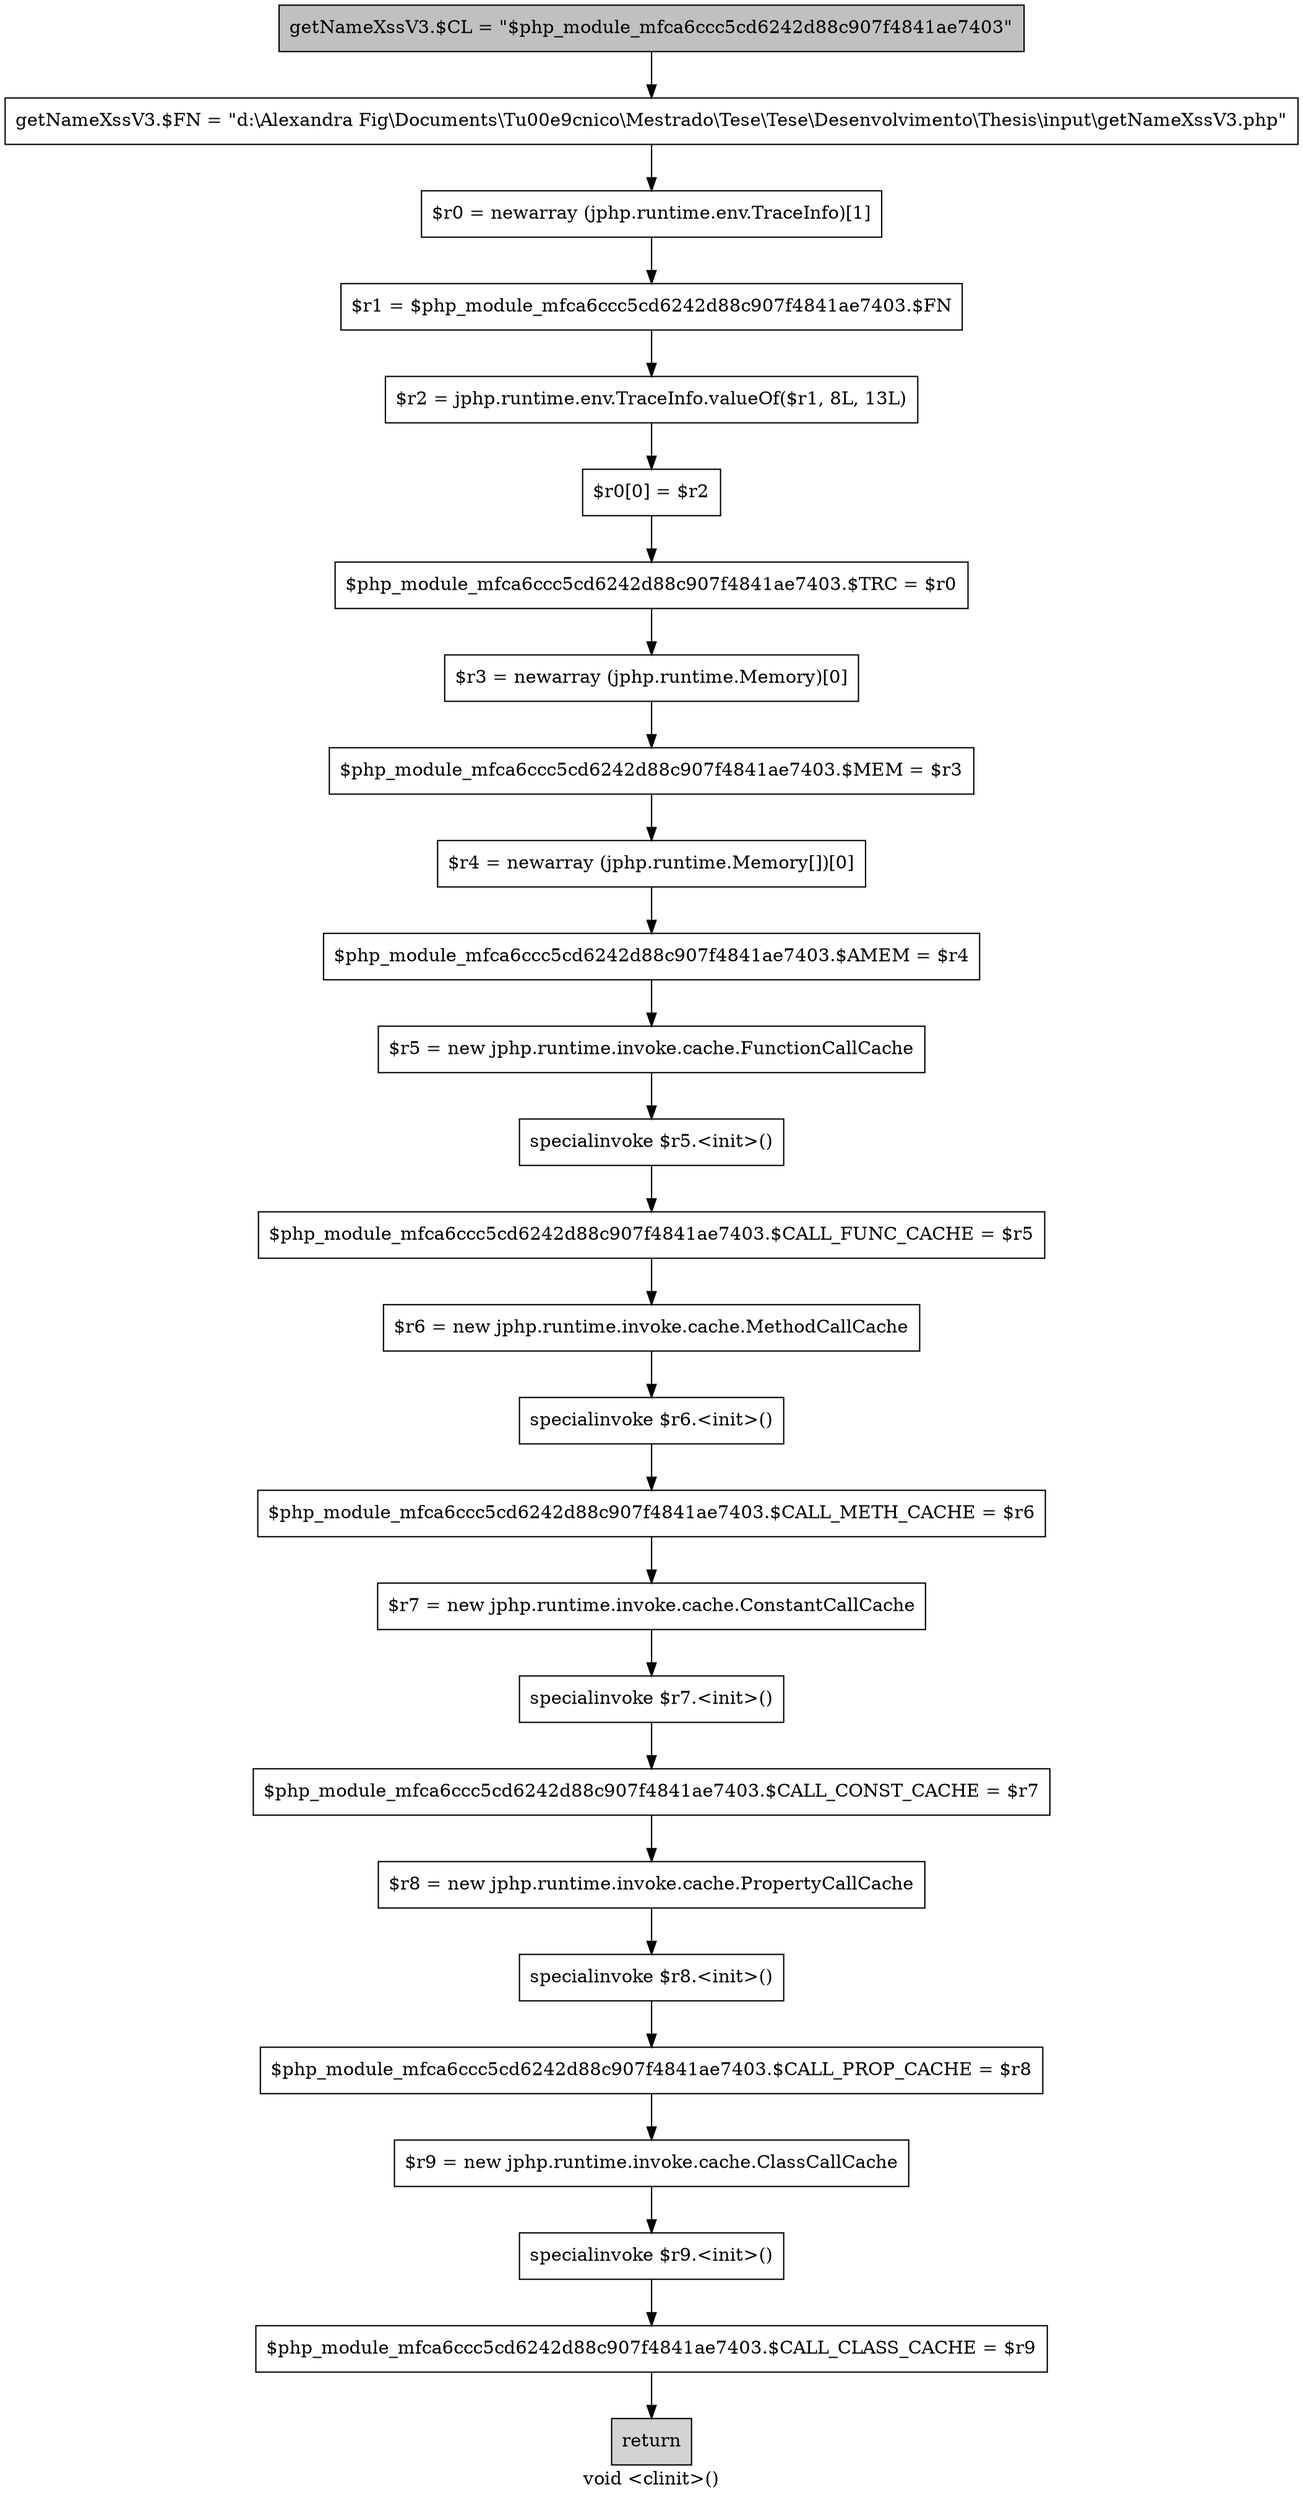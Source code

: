 digraph "void <clinit>()" {
    label="void <clinit>()";
    node [shape=box];
    "0" [style=filled,fillcolor=gray,label="getNameXssV3.$CL = \"$php_module_mfca6ccc5cd6242d88c907f4841ae7403\"",];
    "1" [label="getNameXssV3.$FN = \"d:\\Alexandra Fig\\Documents\\T\u00e9cnico\\Mestrado\\Tese\\Tese\\Desenvolvimento\\Thesis\\input\\getNameXssV3.php\"",];
    "0"->"1";
    "2" [label="$r0 = newarray (jphp.runtime.env.TraceInfo)[1]",];
    "1"->"2";
    "3" [label="$r1 = $php_module_mfca6ccc5cd6242d88c907f4841ae7403.$FN",];
    "2"->"3";
    "4" [label="$r2 = jphp.runtime.env.TraceInfo.valueOf($r1, 8L, 13L)",];
    "3"->"4";
    "5" [label="$r0[0] = $r2",];
    "4"->"5";
    "6" [label="$php_module_mfca6ccc5cd6242d88c907f4841ae7403.$TRC = $r0",];
    "5"->"6";
    "7" [label="$r3 = newarray (jphp.runtime.Memory)[0]",];
    "6"->"7";
    "8" [label="$php_module_mfca6ccc5cd6242d88c907f4841ae7403.$MEM = $r3",];
    "7"->"8";
    "9" [label="$r4 = newarray (jphp.runtime.Memory[])[0]",];
    "8"->"9";
    "10" [label="$php_module_mfca6ccc5cd6242d88c907f4841ae7403.$AMEM = $r4",];
    "9"->"10";
    "11" [label="$r5 = new jphp.runtime.invoke.cache.FunctionCallCache",];
    "10"->"11";
    "12" [label="specialinvoke $r5.<init>()",];
    "11"->"12";
    "13" [label="$php_module_mfca6ccc5cd6242d88c907f4841ae7403.$CALL_FUNC_CACHE = $r5",];
    "12"->"13";
    "14" [label="$r6 = new jphp.runtime.invoke.cache.MethodCallCache",];
    "13"->"14";
    "15" [label="specialinvoke $r6.<init>()",];
    "14"->"15";
    "16" [label="$php_module_mfca6ccc5cd6242d88c907f4841ae7403.$CALL_METH_CACHE = $r6",];
    "15"->"16";
    "17" [label="$r7 = new jphp.runtime.invoke.cache.ConstantCallCache",];
    "16"->"17";
    "18" [label="specialinvoke $r7.<init>()",];
    "17"->"18";
    "19" [label="$php_module_mfca6ccc5cd6242d88c907f4841ae7403.$CALL_CONST_CACHE = $r7",];
    "18"->"19";
    "20" [label="$r8 = new jphp.runtime.invoke.cache.PropertyCallCache",];
    "19"->"20";
    "21" [label="specialinvoke $r8.<init>()",];
    "20"->"21";
    "22" [label="$php_module_mfca6ccc5cd6242d88c907f4841ae7403.$CALL_PROP_CACHE = $r8",];
    "21"->"22";
    "23" [label="$r9 = new jphp.runtime.invoke.cache.ClassCallCache",];
    "22"->"23";
    "24" [label="specialinvoke $r9.<init>()",];
    "23"->"24";
    "25" [label="$php_module_mfca6ccc5cd6242d88c907f4841ae7403.$CALL_CLASS_CACHE = $r9",];
    "24"->"25";
    "26" [style=filled,fillcolor=lightgray,label="return",];
    "25"->"26";
}
